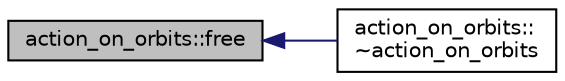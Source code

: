 digraph "action_on_orbits::free"
{
  edge [fontname="Helvetica",fontsize="10",labelfontname="Helvetica",labelfontsize="10"];
  node [fontname="Helvetica",fontsize="10",shape=record];
  rankdir="LR";
  Node225 [label="action_on_orbits::free",height=0.2,width=0.4,color="black", fillcolor="grey75", style="filled", fontcolor="black"];
  Node225 -> Node226 [dir="back",color="midnightblue",fontsize="10",style="solid",fontname="Helvetica"];
  Node226 [label="action_on_orbits::\l~action_on_orbits",height=0.2,width=0.4,color="black", fillcolor="white", style="filled",URL="$da/d89/classaction__on__orbits.html#abbb682d9b41be063bdbbbf815a4ec402"];
}
